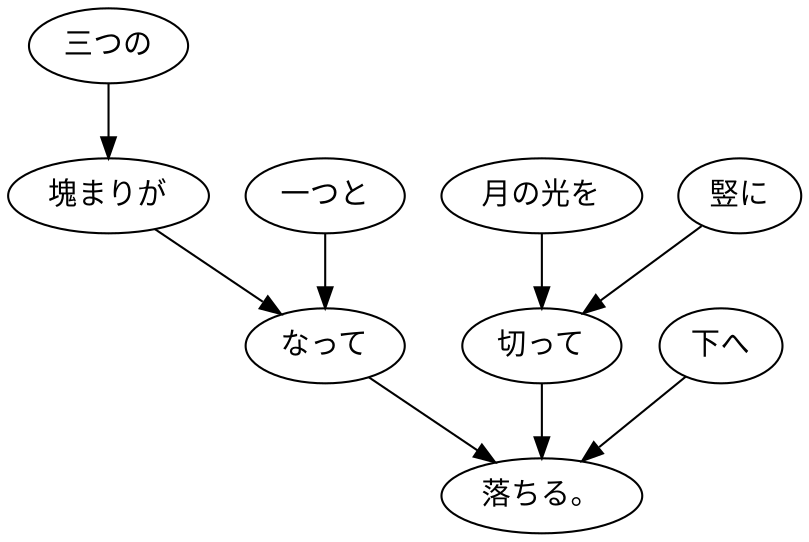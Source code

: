 digraph graph3349 {
	node0 [label="三つの"];
	node1 [label="塊まりが"];
	node2 [label="一つと"];
	node3 [label="なって"];
	node4 [label="月の光を"];
	node5 [label="竪に"];
	node6 [label="切って"];
	node7 [label="下へ"];
	node8 [label="落ちる。"];
	node0 -> node1;
	node1 -> node3;
	node2 -> node3;
	node3 -> node8;
	node4 -> node6;
	node5 -> node6;
	node6 -> node8;
	node7 -> node8;
}
